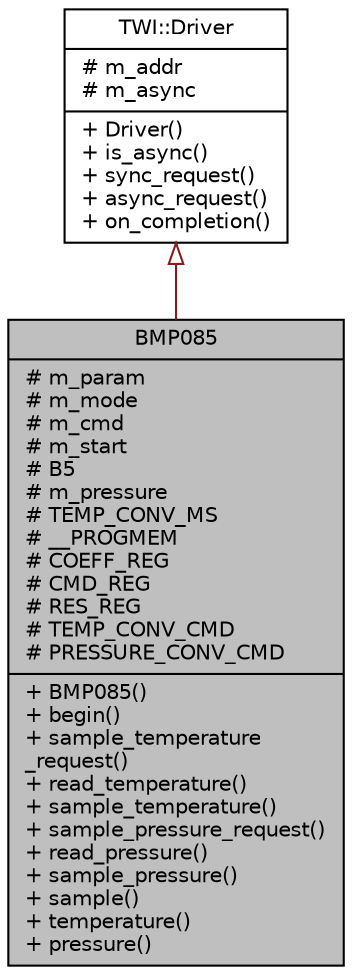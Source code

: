 digraph "BMP085"
{
  edge [fontname="Helvetica",fontsize="10",labelfontname="Helvetica",labelfontsize="10"];
  node [fontname="Helvetica",fontsize="10",shape=record];
  Node1 [label="{BMP085\n|# m_param\l# m_mode\l# m_cmd\l# m_start\l# B5\l# m_pressure\l# TEMP_CONV_MS\l# __PROGMEM\l# COEFF_REG\l# CMD_REG\l# RES_REG\l# TEMP_CONV_CMD\l# PRESSURE_CONV_CMD\l|+ BMP085()\l+ begin()\l+ sample_temperature\l_request()\l+ read_temperature()\l+ sample_temperature()\l+ sample_pressure_request()\l+ read_pressure()\l+ sample_pressure()\l+ sample()\l+ temperature()\l+ pressure()\l}",height=0.2,width=0.4,color="black", fillcolor="grey75", style="filled", fontcolor="black"];
  Node2 -> Node1 [dir="back",color="firebrick4",fontsize="10",style="solid",arrowtail="onormal",fontname="Helvetica"];
  Node2 [label="{TWI::Driver\n|# m_addr\l# m_async\l|+ Driver()\l+ is_async()\l+ sync_request()\l+ async_request()\l+ on_completion()\l}",height=0.2,width=0.4,color="black", fillcolor="white", style="filled",URL="$dc/d02/classTWI_1_1Driver.html"];
}

